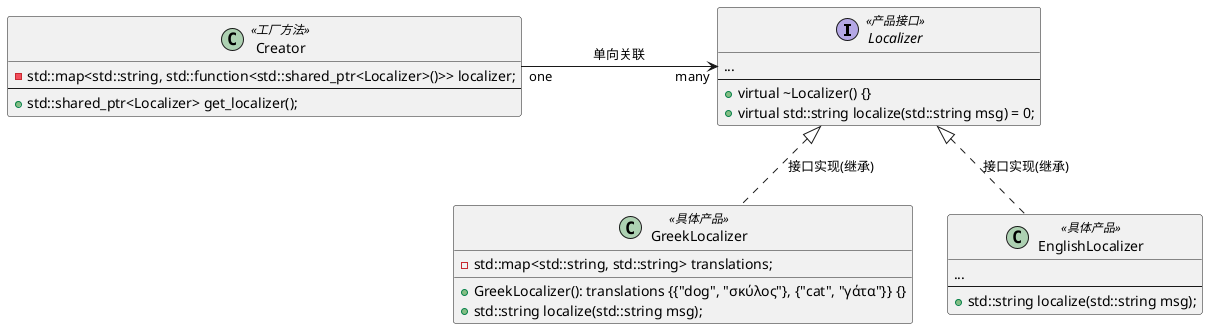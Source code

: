 @startuml


interface Localizer << 产品接口 >> {
	...
	--
	+ virtual ~Localizer() {}
	+ virtual std::string localize(std::string msg) = 0;
}


class GreekLocalizer << 具体产品 >> {
	- std::map<std::string, std::string> translations;

	+ GreekLocalizer(): translations {{"dog", "σκύλος"}, {"cat", "γάτα"}} {}
	+ std::string localize(std::string msg);
}


class EnglishLocalizer << 具体产品 >> {
	...
	--
	+ std::string localize(std::string msg);
}


class Creator << 工厂方法 >> {
	- std::map<std::string, std::function<std::shared_ptr<Localizer>()>> localizer;
	--
	+ std::shared_ptr<Localizer> get_localizer();
}


Localizer <|.. GreekLocalizer: "接口实现(继承)"
Localizer <|.. EnglishLocalizer: "接口实现(继承)"

Creator "one" -right-> "many" Localizer: "                单向关联                "


@enduml